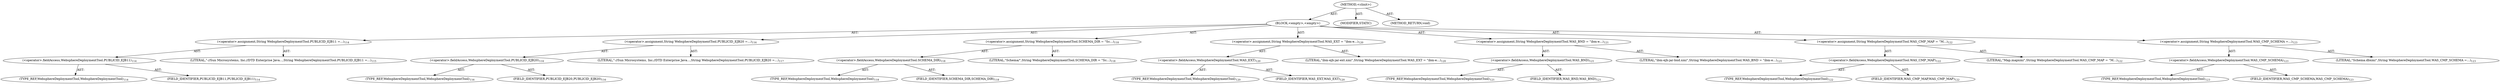 digraph "&lt;clinit&gt;" {  
"111669149730" [label = <(METHOD,&lt;clinit&gt;)> ]
"25769803895" [label = <(BLOCK,&lt;empty&gt;,&lt;empty&gt;)> ]
"30064771623" [label = <(&lt;operator&gt;.assignment,String WebsphereDeploymentTool.PUBLICID_EJB11 =...)<SUB>114</SUB>> ]
"30064771624" [label = <(&lt;operator&gt;.fieldAccess,WebsphereDeploymentTool.PUBLICID_EJB11)<SUB>114</SUB>> ]
"180388626452" [label = <(TYPE_REF,WebsphereDeploymentTool,WebsphereDeploymentTool)<SUB>114</SUB>> ]
"55834574943" [label = <(FIELD_IDENTIFIER,PUBLICID_EJB11,PUBLICID_EJB11)<SUB>114</SUB>> ]
"90194313333" [label = <(LITERAL,&quot;-//Sun Microsystems, Inc.//DTD Enterprise Java...,String WebsphereDeploymentTool.PUBLICID_EJB11 =...)<SUB>115</SUB>> ]
"30064771625" [label = <(&lt;operator&gt;.assignment,String WebsphereDeploymentTool.PUBLICID_EJB20 =...)<SUB>116</SUB>> ]
"30064771626" [label = <(&lt;operator&gt;.fieldAccess,WebsphereDeploymentTool.PUBLICID_EJB20)<SUB>116</SUB>> ]
"180388626453" [label = <(TYPE_REF,WebsphereDeploymentTool,WebsphereDeploymentTool)<SUB>116</SUB>> ]
"55834574944" [label = <(FIELD_IDENTIFIER,PUBLICID_EJB20,PUBLICID_EJB20)<SUB>116</SUB>> ]
"90194313334" [label = <(LITERAL,&quot;-//Sun Microsystems, Inc.//DTD Enterprise Java...,String WebsphereDeploymentTool.PUBLICID_EJB20 =...)<SUB>117</SUB>> ]
"30064771627" [label = <(&lt;operator&gt;.assignment,String WebsphereDeploymentTool.SCHEMA_DIR = &quot;Sc...)<SUB>118</SUB>> ]
"30064771628" [label = <(&lt;operator&gt;.fieldAccess,WebsphereDeploymentTool.SCHEMA_DIR)<SUB>118</SUB>> ]
"180388626454" [label = <(TYPE_REF,WebsphereDeploymentTool,WebsphereDeploymentTool)<SUB>118</SUB>> ]
"55834574945" [label = <(FIELD_IDENTIFIER,SCHEMA_DIR,SCHEMA_DIR)<SUB>118</SUB>> ]
"90194313335" [label = <(LITERAL,&quot;Schema/&quot;,String WebsphereDeploymentTool.SCHEMA_DIR = &quot;Sc...)<SUB>118</SUB>> ]
"30064771629" [label = <(&lt;operator&gt;.assignment,String WebsphereDeploymentTool.WAS_EXT = &quot;ibm-e...)<SUB>120</SUB>> ]
"30064771630" [label = <(&lt;operator&gt;.fieldAccess,WebsphereDeploymentTool.WAS_EXT)<SUB>120</SUB>> ]
"180388626455" [label = <(TYPE_REF,WebsphereDeploymentTool,WebsphereDeploymentTool)<SUB>120</SUB>> ]
"55834574946" [label = <(FIELD_IDENTIFIER,WAS_EXT,WAS_EXT)<SUB>120</SUB>> ]
"90194313336" [label = <(LITERAL,&quot;ibm-ejb-jar-ext.xmi&quot;,String WebsphereDeploymentTool.WAS_EXT = &quot;ibm-e...)<SUB>120</SUB>> ]
"30064771631" [label = <(&lt;operator&gt;.assignment,String WebsphereDeploymentTool.WAS_BND = &quot;ibm-e...)<SUB>121</SUB>> ]
"30064771632" [label = <(&lt;operator&gt;.fieldAccess,WebsphereDeploymentTool.WAS_BND)<SUB>121</SUB>> ]
"180388626456" [label = <(TYPE_REF,WebsphereDeploymentTool,WebsphereDeploymentTool)<SUB>121</SUB>> ]
"55834574947" [label = <(FIELD_IDENTIFIER,WAS_BND,WAS_BND)<SUB>121</SUB>> ]
"90194313337" [label = <(LITERAL,&quot;ibm-ejb-jar-bnd.xmi&quot;,String WebsphereDeploymentTool.WAS_BND = &quot;ibm-e...)<SUB>121</SUB>> ]
"30064771633" [label = <(&lt;operator&gt;.assignment,String WebsphereDeploymentTool.WAS_CMP_MAP = &quot;M...)<SUB>122</SUB>> ]
"30064771634" [label = <(&lt;operator&gt;.fieldAccess,WebsphereDeploymentTool.WAS_CMP_MAP)<SUB>122</SUB>> ]
"180388626457" [label = <(TYPE_REF,WebsphereDeploymentTool,WebsphereDeploymentTool)<SUB>122</SUB>> ]
"55834574948" [label = <(FIELD_IDENTIFIER,WAS_CMP_MAP,WAS_CMP_MAP)<SUB>122</SUB>> ]
"90194313338" [label = <(LITERAL,&quot;Map.mapxmi&quot;,String WebsphereDeploymentTool.WAS_CMP_MAP = &quot;M...)<SUB>122</SUB>> ]
"30064771635" [label = <(&lt;operator&gt;.assignment,String WebsphereDeploymentTool.WAS_CMP_SCHEMA =...)<SUB>123</SUB>> ]
"30064771636" [label = <(&lt;operator&gt;.fieldAccess,WebsphereDeploymentTool.WAS_CMP_SCHEMA)<SUB>123</SUB>> ]
"180388626458" [label = <(TYPE_REF,WebsphereDeploymentTool,WebsphereDeploymentTool)<SUB>123</SUB>> ]
"55834574949" [label = <(FIELD_IDENTIFIER,WAS_CMP_SCHEMA,WAS_CMP_SCHEMA)<SUB>123</SUB>> ]
"90194313339" [label = <(LITERAL,&quot;Schema.dbxmi&quot;,String WebsphereDeploymentTool.WAS_CMP_SCHEMA =...)<SUB>123</SUB>> ]
"133143986278" [label = <(MODIFIER,STATIC)> ]
"128849018914" [label = <(METHOD_RETURN,void)> ]
  "111669149730" -> "25769803895"  [ label = "AST: "] 
  "111669149730" -> "133143986278"  [ label = "AST: "] 
  "111669149730" -> "128849018914"  [ label = "AST: "] 
  "25769803895" -> "30064771623"  [ label = "AST: "] 
  "25769803895" -> "30064771625"  [ label = "AST: "] 
  "25769803895" -> "30064771627"  [ label = "AST: "] 
  "25769803895" -> "30064771629"  [ label = "AST: "] 
  "25769803895" -> "30064771631"  [ label = "AST: "] 
  "25769803895" -> "30064771633"  [ label = "AST: "] 
  "25769803895" -> "30064771635"  [ label = "AST: "] 
  "30064771623" -> "30064771624"  [ label = "AST: "] 
  "30064771623" -> "90194313333"  [ label = "AST: "] 
  "30064771624" -> "180388626452"  [ label = "AST: "] 
  "30064771624" -> "55834574943"  [ label = "AST: "] 
  "30064771625" -> "30064771626"  [ label = "AST: "] 
  "30064771625" -> "90194313334"  [ label = "AST: "] 
  "30064771626" -> "180388626453"  [ label = "AST: "] 
  "30064771626" -> "55834574944"  [ label = "AST: "] 
  "30064771627" -> "30064771628"  [ label = "AST: "] 
  "30064771627" -> "90194313335"  [ label = "AST: "] 
  "30064771628" -> "180388626454"  [ label = "AST: "] 
  "30064771628" -> "55834574945"  [ label = "AST: "] 
  "30064771629" -> "30064771630"  [ label = "AST: "] 
  "30064771629" -> "90194313336"  [ label = "AST: "] 
  "30064771630" -> "180388626455"  [ label = "AST: "] 
  "30064771630" -> "55834574946"  [ label = "AST: "] 
  "30064771631" -> "30064771632"  [ label = "AST: "] 
  "30064771631" -> "90194313337"  [ label = "AST: "] 
  "30064771632" -> "180388626456"  [ label = "AST: "] 
  "30064771632" -> "55834574947"  [ label = "AST: "] 
  "30064771633" -> "30064771634"  [ label = "AST: "] 
  "30064771633" -> "90194313338"  [ label = "AST: "] 
  "30064771634" -> "180388626457"  [ label = "AST: "] 
  "30064771634" -> "55834574948"  [ label = "AST: "] 
  "30064771635" -> "30064771636"  [ label = "AST: "] 
  "30064771635" -> "90194313339"  [ label = "AST: "] 
  "30064771636" -> "180388626458"  [ label = "AST: "] 
  "30064771636" -> "55834574949"  [ label = "AST: "] 
}

